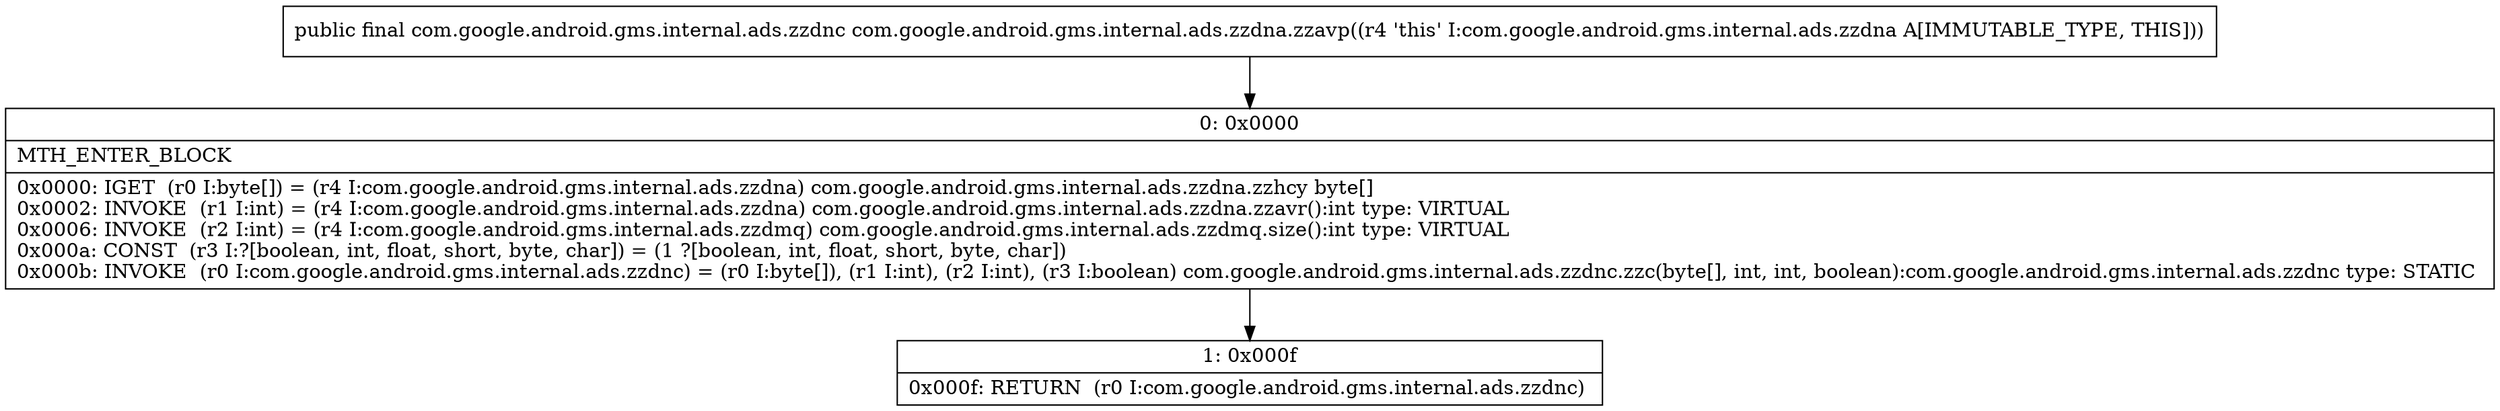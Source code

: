 digraph "CFG forcom.google.android.gms.internal.ads.zzdna.zzavp()Lcom\/google\/android\/gms\/internal\/ads\/zzdnc;" {
Node_0 [shape=record,label="{0\:\ 0x0000|MTH_ENTER_BLOCK\l|0x0000: IGET  (r0 I:byte[]) = (r4 I:com.google.android.gms.internal.ads.zzdna) com.google.android.gms.internal.ads.zzdna.zzhcy byte[] \l0x0002: INVOKE  (r1 I:int) = (r4 I:com.google.android.gms.internal.ads.zzdna) com.google.android.gms.internal.ads.zzdna.zzavr():int type: VIRTUAL \l0x0006: INVOKE  (r2 I:int) = (r4 I:com.google.android.gms.internal.ads.zzdmq) com.google.android.gms.internal.ads.zzdmq.size():int type: VIRTUAL \l0x000a: CONST  (r3 I:?[boolean, int, float, short, byte, char]) = (1 ?[boolean, int, float, short, byte, char]) \l0x000b: INVOKE  (r0 I:com.google.android.gms.internal.ads.zzdnc) = (r0 I:byte[]), (r1 I:int), (r2 I:int), (r3 I:boolean) com.google.android.gms.internal.ads.zzdnc.zzc(byte[], int, int, boolean):com.google.android.gms.internal.ads.zzdnc type: STATIC \l}"];
Node_1 [shape=record,label="{1\:\ 0x000f|0x000f: RETURN  (r0 I:com.google.android.gms.internal.ads.zzdnc) \l}"];
MethodNode[shape=record,label="{public final com.google.android.gms.internal.ads.zzdnc com.google.android.gms.internal.ads.zzdna.zzavp((r4 'this' I:com.google.android.gms.internal.ads.zzdna A[IMMUTABLE_TYPE, THIS])) }"];
MethodNode -> Node_0;
Node_0 -> Node_1;
}

